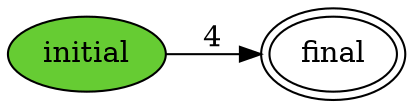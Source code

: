 digraph {
  rankdir = "LR"
  s0 [label="initial",style=filled,fillcolor="#66cc33"]
  s1 [peripheries=2,label="final"]
  s0 -> s1 [label="4"]
}

